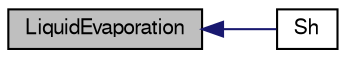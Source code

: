 digraph "LiquidEvaporation"
{
  bgcolor="transparent";
  edge [fontname="FreeSans",fontsize="10",labelfontname="FreeSans",labelfontsize="10"];
  node [fontname="FreeSans",fontsize="10",shape=record];
  rankdir="LR";
  Node3 [label="LiquidEvaporation",height=0.2,width=0.4,color="black", fillcolor="grey75", style="filled", fontcolor="black"];
  Node3 -> Node4 [dir="back",color="midnightblue",fontsize="10",style="solid",fontname="FreeSans"];
  Node4 [label="Sh",height=0.2,width=0.4,color="black",URL="$a24314.html#a796c5022e77ba25e1c8aced2cb81b891",tooltip="Sherwood number as a function of Reynolds and Schmidt numbers. "];
}
